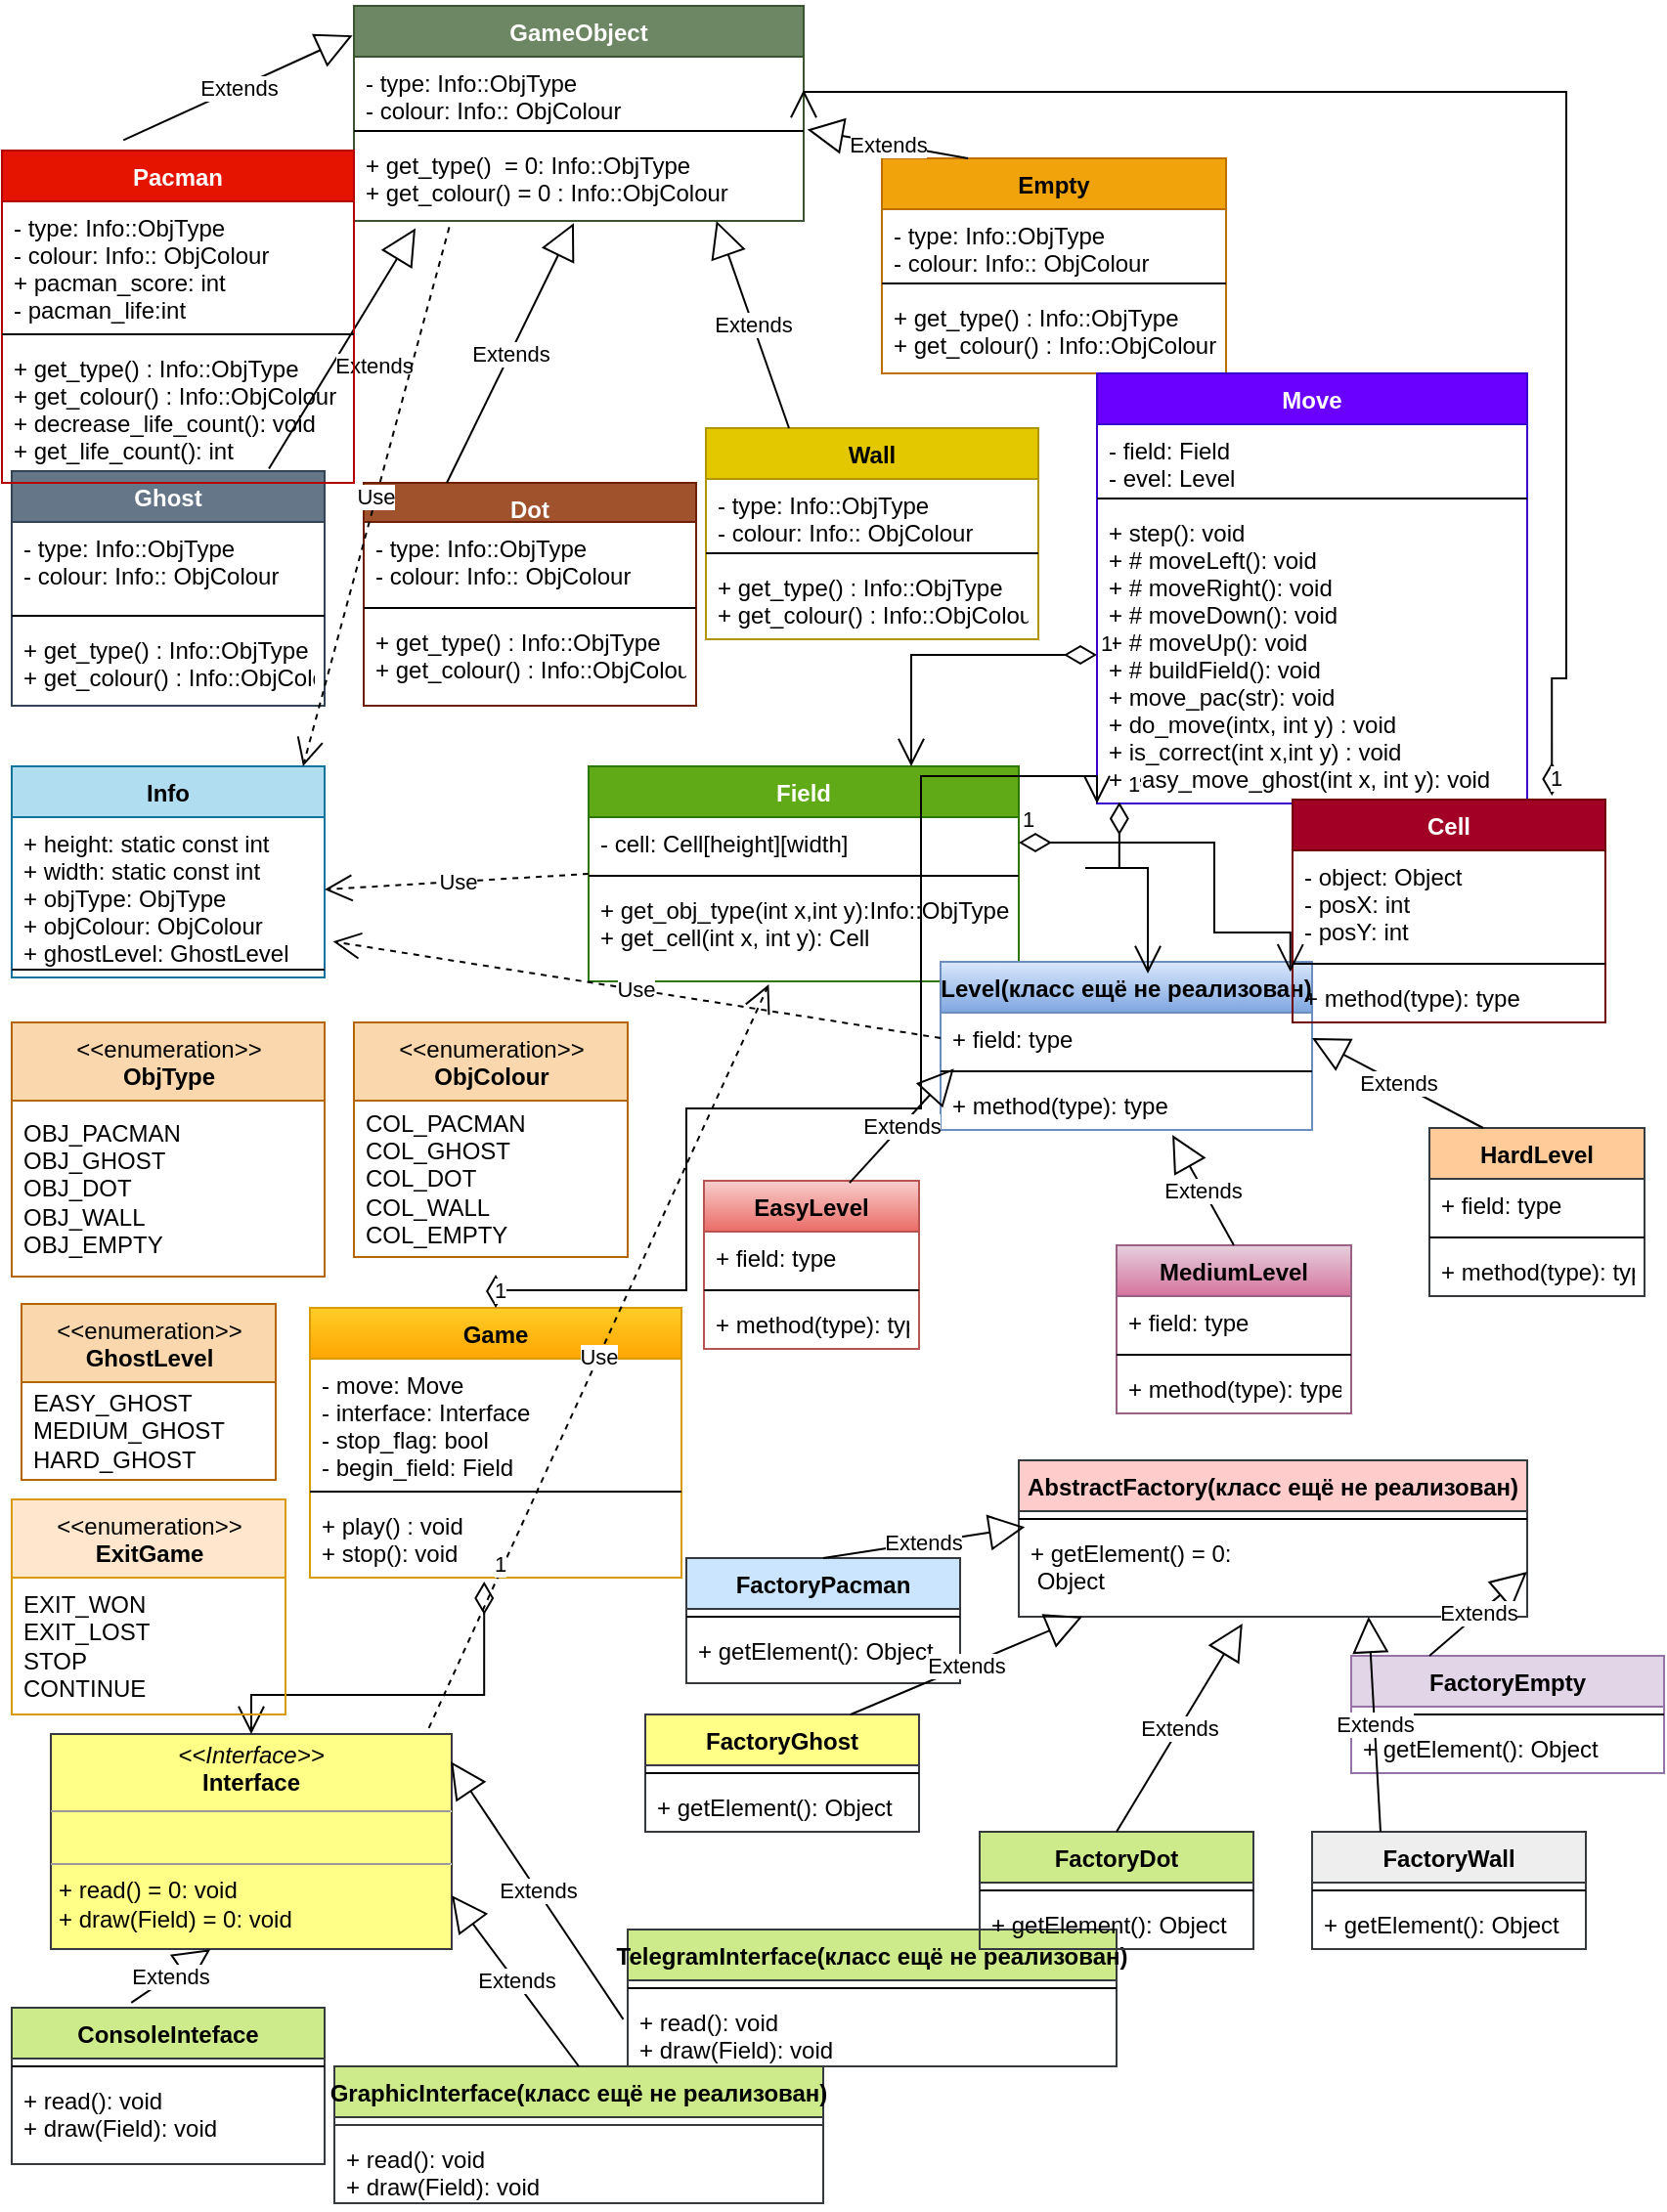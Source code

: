 <mxfile version="17.1.3" type="github">
  <diagram id="C5RBs43oDa-KdzZeNtuy" name="Page-1">
    <mxGraphModel dx="1153" dy="608" grid="1" gridSize="10" guides="1" tooltips="1" connect="1" arrows="1" fold="1" page="1" pageScale="1" pageWidth="827" pageHeight="1169" math="0" shadow="0">
      <root>
        <mxCell id="WIyWlLk6GJQsqaUBKTNV-0" />
        <mxCell id="WIyWlLk6GJQsqaUBKTNV-1" parent="WIyWlLk6GJQsqaUBKTNV-0" />
        <mxCell id="kcvEA24CebEOUI8K_3z3-49" value="GameObject" style="swimlane;fontStyle=1;align=center;verticalAlign=top;childLayout=stackLayout;horizontal=1;startSize=26;horizontalStack=0;resizeParent=1;resizeParentMax=0;resizeLast=0;collapsible=1;marginBottom=0;fillColor=#6d8764;fontColor=#ffffff;strokeColor=#3A5431;" vertex="1" parent="WIyWlLk6GJQsqaUBKTNV-1">
          <mxGeometry x="190" y="36" width="230" height="110" as="geometry" />
        </mxCell>
        <mxCell id="kcvEA24CebEOUI8K_3z3-50" value="- type: Info::ObjType&#xa;- colour: Info:: ObjColour" style="text;strokeColor=none;fillColor=none;align=left;verticalAlign=top;spacingLeft=4;spacingRight=4;overflow=hidden;rotatable=0;points=[[0,0.5],[1,0.5]];portConstraint=eastwest;" vertex="1" parent="kcvEA24CebEOUI8K_3z3-49">
          <mxGeometry y="26" width="230" height="34" as="geometry" />
        </mxCell>
        <mxCell id="kcvEA24CebEOUI8K_3z3-51" value="" style="line;strokeWidth=1;fillColor=none;align=left;verticalAlign=middle;spacingTop=-1;spacingLeft=3;spacingRight=3;rotatable=0;labelPosition=right;points=[];portConstraint=eastwest;" vertex="1" parent="kcvEA24CebEOUI8K_3z3-49">
          <mxGeometry y="60" width="230" height="8" as="geometry" />
        </mxCell>
        <mxCell id="kcvEA24CebEOUI8K_3z3-52" value="+ get_type()  = 0: Info::ObjType&#xa;+ get_colour() = 0 : Info::ObjColour" style="text;strokeColor=none;fillColor=none;align=left;verticalAlign=top;spacingLeft=4;spacingRight=4;overflow=hidden;rotatable=0;points=[[0,0.5],[1,0.5]];portConstraint=eastwest;" vertex="1" parent="kcvEA24CebEOUI8K_3z3-49">
          <mxGeometry y="68" width="230" height="42" as="geometry" />
        </mxCell>
        <mxCell id="kcvEA24CebEOUI8K_3z3-53" value="Ghost" style="swimlane;fontStyle=1;align=center;verticalAlign=top;childLayout=stackLayout;horizontal=1;startSize=26;horizontalStack=0;resizeParent=1;resizeParentMax=0;resizeLast=0;collapsible=1;marginBottom=0;fillColor=#647687;fontColor=#ffffff;strokeColor=#314354;" vertex="1" parent="WIyWlLk6GJQsqaUBKTNV-1">
          <mxGeometry x="15" y="274" width="160" height="120" as="geometry" />
        </mxCell>
        <mxCell id="kcvEA24CebEOUI8K_3z3-54" value="- type: Info::ObjType&#xa;- colour: Info:: ObjColour" style="text;strokeColor=none;fillColor=none;align=left;verticalAlign=top;spacingLeft=4;spacingRight=4;overflow=hidden;rotatable=0;points=[[0,0.5],[1,0.5]];portConstraint=eastwest;" vertex="1" parent="kcvEA24CebEOUI8K_3z3-53">
          <mxGeometry y="26" width="160" height="44" as="geometry" />
        </mxCell>
        <mxCell id="kcvEA24CebEOUI8K_3z3-55" value="" style="line;strokeWidth=1;fillColor=none;align=left;verticalAlign=middle;spacingTop=-1;spacingLeft=3;spacingRight=3;rotatable=0;labelPosition=right;points=[];portConstraint=eastwest;" vertex="1" parent="kcvEA24CebEOUI8K_3z3-53">
          <mxGeometry y="70" width="160" height="8" as="geometry" />
        </mxCell>
        <mxCell id="kcvEA24CebEOUI8K_3z3-56" value="+ get_type() : Info::ObjType&#xa;+ get_colour() : Info::ObjColour" style="text;strokeColor=none;fillColor=none;align=left;verticalAlign=top;spacingLeft=4;spacingRight=4;overflow=hidden;rotatable=0;points=[[0,0.5],[1,0.5]];portConstraint=eastwest;" vertex="1" parent="kcvEA24CebEOUI8K_3z3-53">
          <mxGeometry y="78" width="160" height="42" as="geometry" />
        </mxCell>
        <mxCell id="kcvEA24CebEOUI8K_3z3-57" value="Dot" style="swimlane;fontStyle=1;align=center;verticalAlign=top;childLayout=stackLayout;horizontal=1;startSize=20;horizontalStack=0;resizeParent=1;resizeParentMax=0;resizeLast=0;collapsible=1;marginBottom=0;fillColor=#a0522d;fontColor=#ffffff;strokeColor=#6D1F00;" vertex="1" parent="WIyWlLk6GJQsqaUBKTNV-1">
          <mxGeometry x="195" y="280" width="170" height="114" as="geometry" />
        </mxCell>
        <mxCell id="kcvEA24CebEOUI8K_3z3-58" value="- type: Info::ObjType&#xa;- colour: Info:: ObjColour" style="text;strokeColor=none;fillColor=none;align=left;verticalAlign=top;spacingLeft=4;spacingRight=4;overflow=hidden;rotatable=0;points=[[0,0.5],[1,0.5]];portConstraint=eastwest;" vertex="1" parent="kcvEA24CebEOUI8K_3z3-57">
          <mxGeometry y="20" width="170" height="40" as="geometry" />
        </mxCell>
        <mxCell id="kcvEA24CebEOUI8K_3z3-59" value="" style="line;strokeWidth=1;fillColor=none;align=left;verticalAlign=middle;spacingTop=-1;spacingLeft=3;spacingRight=3;rotatable=0;labelPosition=right;points=[];portConstraint=eastwest;" vertex="1" parent="kcvEA24CebEOUI8K_3z3-57">
          <mxGeometry y="60" width="170" height="8" as="geometry" />
        </mxCell>
        <mxCell id="kcvEA24CebEOUI8K_3z3-60" value="+ get_type() : Info::ObjType&#xa;+ get_colour() : Info::ObjColour" style="text;strokeColor=none;fillColor=none;align=left;verticalAlign=top;spacingLeft=4;spacingRight=4;overflow=hidden;rotatable=0;points=[[0,0.5],[1,0.5]];portConstraint=eastwest;" vertex="1" parent="kcvEA24CebEOUI8K_3z3-57">
          <mxGeometry y="68" width="170" height="46" as="geometry" />
        </mxCell>
        <mxCell id="kcvEA24CebEOUI8K_3z3-61" value="Wall" style="swimlane;fontStyle=1;align=center;verticalAlign=top;childLayout=stackLayout;horizontal=1;startSize=26;horizontalStack=0;resizeParent=1;resizeParentMax=0;resizeLast=0;collapsible=1;marginBottom=0;fillColor=#e3c800;fontColor=#000000;strokeColor=#B09500;" vertex="1" parent="WIyWlLk6GJQsqaUBKTNV-1">
          <mxGeometry x="370" y="252" width="170" height="108" as="geometry" />
        </mxCell>
        <mxCell id="kcvEA24CebEOUI8K_3z3-62" value="- type: Info::ObjType&#xa;- colour: Info:: ObjColour" style="text;strokeColor=none;fillColor=none;align=left;verticalAlign=top;spacingLeft=4;spacingRight=4;overflow=hidden;rotatable=0;points=[[0,0.5],[1,0.5]];portConstraint=eastwest;" vertex="1" parent="kcvEA24CebEOUI8K_3z3-61">
          <mxGeometry y="26" width="170" height="34" as="geometry" />
        </mxCell>
        <mxCell id="kcvEA24CebEOUI8K_3z3-63" value="" style="line;strokeWidth=1;fillColor=none;align=left;verticalAlign=middle;spacingTop=-1;spacingLeft=3;spacingRight=3;rotatable=0;labelPosition=right;points=[];portConstraint=eastwest;" vertex="1" parent="kcvEA24CebEOUI8K_3z3-61">
          <mxGeometry y="60" width="170" height="8" as="geometry" />
        </mxCell>
        <mxCell id="kcvEA24CebEOUI8K_3z3-64" value="+ get_type() : Info::ObjType&#xa;+ get_colour() : Info::ObjColour" style="text;strokeColor=none;fillColor=none;align=left;verticalAlign=top;spacingLeft=4;spacingRight=4;overflow=hidden;rotatable=0;points=[[0,0.5],[1,0.5]];portConstraint=eastwest;" vertex="1" parent="kcvEA24CebEOUI8K_3z3-61">
          <mxGeometry y="68" width="170" height="40" as="geometry" />
        </mxCell>
        <mxCell id="kcvEA24CebEOUI8K_3z3-65" value="Empty" style="swimlane;fontStyle=1;align=center;verticalAlign=top;childLayout=stackLayout;horizontal=1;startSize=26;horizontalStack=0;resizeParent=1;resizeParentMax=0;resizeLast=0;collapsible=1;marginBottom=0;fillColor=#f0a30a;fontColor=#000000;strokeColor=#BD7000;" vertex="1" parent="WIyWlLk6GJQsqaUBKTNV-1">
          <mxGeometry x="460" y="114" width="176" height="110" as="geometry" />
        </mxCell>
        <mxCell id="kcvEA24CebEOUI8K_3z3-66" value="- type: Info::ObjType&#xa;- colour: Info:: ObjColour" style="text;strokeColor=none;fillColor=none;align=left;verticalAlign=top;spacingLeft=4;spacingRight=4;overflow=hidden;rotatable=0;points=[[0,0.5],[1,0.5]];portConstraint=eastwest;" vertex="1" parent="kcvEA24CebEOUI8K_3z3-65">
          <mxGeometry y="26" width="176" height="34" as="geometry" />
        </mxCell>
        <mxCell id="kcvEA24CebEOUI8K_3z3-67" value="" style="line;strokeWidth=1;fillColor=none;align=left;verticalAlign=middle;spacingTop=-1;spacingLeft=3;spacingRight=3;rotatable=0;labelPosition=right;points=[];portConstraint=eastwest;" vertex="1" parent="kcvEA24CebEOUI8K_3z3-65">
          <mxGeometry y="60" width="176" height="8" as="geometry" />
        </mxCell>
        <mxCell id="kcvEA24CebEOUI8K_3z3-68" value="+ get_type() : Info::ObjType&#xa;+ get_colour() : Info::ObjColour" style="text;strokeColor=none;fillColor=none;align=left;verticalAlign=top;spacingLeft=4;spacingRight=4;overflow=hidden;rotatable=0;points=[[0,0.5],[1,0.5]];portConstraint=eastwest;" vertex="1" parent="kcvEA24CebEOUI8K_3z3-65">
          <mxGeometry y="68" width="176" height="42" as="geometry" />
        </mxCell>
        <mxCell id="kcvEA24CebEOUI8K_3z3-73" value="Game" style="swimlane;fontStyle=1;align=center;verticalAlign=top;childLayout=stackLayout;horizontal=1;startSize=26;horizontalStack=0;resizeParent=1;resizeParentMax=0;resizeLast=0;collapsible=1;marginBottom=0;fillColor=#ffcd28;gradientColor=#ffa500;strokeColor=#d79b00;" vertex="1" parent="WIyWlLk6GJQsqaUBKTNV-1">
          <mxGeometry x="167.5" y="702" width="190" height="138" as="geometry" />
        </mxCell>
        <mxCell id="kcvEA24CebEOUI8K_3z3-74" value="- move: Move&#xa;- interface: Interface&#xa;- stop_flag: bool&#xa;- begin_field: Field" style="text;strokeColor=none;fillColor=none;align=left;verticalAlign=top;spacingLeft=4;spacingRight=4;overflow=hidden;rotatable=0;points=[[0,0.5],[1,0.5]];portConstraint=eastwest;" vertex="1" parent="kcvEA24CebEOUI8K_3z3-73">
          <mxGeometry y="26" width="190" height="64" as="geometry" />
        </mxCell>
        <mxCell id="kcvEA24CebEOUI8K_3z3-75" value="" style="line;strokeWidth=1;fillColor=none;align=left;verticalAlign=middle;spacingTop=-1;spacingLeft=3;spacingRight=3;rotatable=0;labelPosition=right;points=[];portConstraint=eastwest;" vertex="1" parent="kcvEA24CebEOUI8K_3z3-73">
          <mxGeometry y="90" width="190" height="8" as="geometry" />
        </mxCell>
        <mxCell id="kcvEA24CebEOUI8K_3z3-76" value="+ play() : void&#xa;+ stop(): void" style="text;strokeColor=none;fillColor=none;align=left;verticalAlign=top;spacingLeft=4;spacingRight=4;overflow=hidden;rotatable=0;points=[[0,0.5],[1,0.5]];portConstraint=eastwest;" vertex="1" parent="kcvEA24CebEOUI8K_3z3-73">
          <mxGeometry y="98" width="190" height="40" as="geometry" />
        </mxCell>
        <mxCell id="kcvEA24CebEOUI8K_3z3-77" value="Move" style="swimlane;fontStyle=1;align=center;verticalAlign=top;childLayout=stackLayout;horizontal=1;startSize=26;horizontalStack=0;resizeParent=1;resizeParentMax=0;resizeLast=0;collapsible=1;marginBottom=0;fillColor=#6a00ff;fontColor=#ffffff;strokeColor=#3700CC;" vertex="1" parent="WIyWlLk6GJQsqaUBKTNV-1">
          <mxGeometry x="570" y="224" width="220" height="220" as="geometry" />
        </mxCell>
        <mxCell id="kcvEA24CebEOUI8K_3z3-78" value="- field: Field&#xa;- evel: Level" style="text;strokeColor=none;fillColor=none;align=left;verticalAlign=top;spacingLeft=4;spacingRight=4;overflow=hidden;rotatable=0;points=[[0,0.5],[1,0.5]];portConstraint=eastwest;" vertex="1" parent="kcvEA24CebEOUI8K_3z3-77">
          <mxGeometry y="26" width="220" height="34" as="geometry" />
        </mxCell>
        <mxCell id="kcvEA24CebEOUI8K_3z3-79" value="" style="line;strokeWidth=1;fillColor=none;align=left;verticalAlign=middle;spacingTop=-1;spacingLeft=3;spacingRight=3;rotatable=0;labelPosition=right;points=[];portConstraint=eastwest;" vertex="1" parent="kcvEA24CebEOUI8K_3z3-77">
          <mxGeometry y="60" width="220" height="8" as="geometry" />
        </mxCell>
        <mxCell id="kcvEA24CebEOUI8K_3z3-80" value="+ step(): void&#xa;+ # moveLeft(): void&#xa;+ # moveRight(): void&#xa;+ # moveDown(): void&#xa;+ # moveUp(): void&#xa;+ # buildField(): void&#xa;+ move_pac(str): void&#xa;+ do_move(intx, int y) : void&#xa;+ is_correct(int x,int y) : void&#xa;+ easy_move_ghost(int x, int y): void" style="text;strokeColor=none;fillColor=none;align=left;verticalAlign=top;spacingLeft=4;spacingRight=4;overflow=hidden;rotatable=0;points=[[0,0.5],[1,0.5]];portConstraint=eastwest;" vertex="1" parent="kcvEA24CebEOUI8K_3z3-77">
          <mxGeometry y="68" width="220" height="152" as="geometry" />
        </mxCell>
        <mxCell id="kcvEA24CebEOUI8K_3z3-81" value="Field" style="swimlane;fontStyle=1;align=center;verticalAlign=top;childLayout=stackLayout;horizontal=1;startSize=26;horizontalStack=0;resizeParent=1;resizeParentMax=0;resizeLast=0;collapsible=1;marginBottom=0;fillColor=#60a917;strokeColor=#2D7600;fontColor=#ffffff;" vertex="1" parent="WIyWlLk6GJQsqaUBKTNV-1">
          <mxGeometry x="310" y="425" width="220" height="110" as="geometry" />
        </mxCell>
        <mxCell id="kcvEA24CebEOUI8K_3z3-82" value="- cell: Cell[height][width]" style="text;strokeColor=none;fillColor=none;align=left;verticalAlign=top;spacingLeft=4;spacingRight=4;overflow=hidden;rotatable=0;points=[[0,0.5],[1,0.5]];portConstraint=eastwest;" vertex="1" parent="kcvEA24CebEOUI8K_3z3-81">
          <mxGeometry y="26" width="220" height="26" as="geometry" />
        </mxCell>
        <mxCell id="kcvEA24CebEOUI8K_3z3-83" value="" style="line;strokeWidth=1;fillColor=none;align=left;verticalAlign=middle;spacingTop=-1;spacingLeft=3;spacingRight=3;rotatable=0;labelPosition=right;points=[];portConstraint=eastwest;" vertex="1" parent="kcvEA24CebEOUI8K_3z3-81">
          <mxGeometry y="52" width="220" height="8" as="geometry" />
        </mxCell>
        <mxCell id="kcvEA24CebEOUI8K_3z3-84" value="+ get_obj_type(int x,int y):Info::ObjType&#xa;+ get_cell(int x, int y): Cell" style="text;strokeColor=none;fillColor=none;align=left;verticalAlign=top;spacingLeft=4;spacingRight=4;overflow=hidden;rotatable=0;points=[[0,0.5],[1,0.5]];portConstraint=eastwest;" vertex="1" parent="kcvEA24CebEOUI8K_3z3-81">
          <mxGeometry y="60" width="220" height="50" as="geometry" />
        </mxCell>
        <mxCell id="kcvEA24CebEOUI8K_3z3-85" value="Level(класс ещё не реализован)" style="swimlane;fontStyle=1;align=center;verticalAlign=top;childLayout=stackLayout;horizontal=1;startSize=26;horizontalStack=0;resizeParent=1;resizeParentMax=0;resizeLast=0;collapsible=1;marginBottom=0;fillColor=#dae8fc;gradientColor=#7ea6e0;strokeColor=#6c8ebf;" vertex="1" parent="WIyWlLk6GJQsqaUBKTNV-1">
          <mxGeometry x="490" y="525" width="190" height="86" as="geometry" />
        </mxCell>
        <mxCell id="kcvEA24CebEOUI8K_3z3-86" value="+ field: type" style="text;strokeColor=none;fillColor=none;align=left;verticalAlign=top;spacingLeft=4;spacingRight=4;overflow=hidden;rotatable=0;points=[[0,0.5],[1,0.5]];portConstraint=eastwest;" vertex="1" parent="kcvEA24CebEOUI8K_3z3-85">
          <mxGeometry y="26" width="190" height="26" as="geometry" />
        </mxCell>
        <mxCell id="kcvEA24CebEOUI8K_3z3-87" value="" style="line;strokeWidth=1;fillColor=none;align=left;verticalAlign=middle;spacingTop=-1;spacingLeft=3;spacingRight=3;rotatable=0;labelPosition=right;points=[];portConstraint=eastwest;" vertex="1" parent="kcvEA24CebEOUI8K_3z3-85">
          <mxGeometry y="52" width="190" height="8" as="geometry" />
        </mxCell>
        <mxCell id="kcvEA24CebEOUI8K_3z3-88" value="+ method(type): type" style="text;strokeColor=none;fillColor=none;align=left;verticalAlign=top;spacingLeft=4;spacingRight=4;overflow=hidden;rotatable=0;points=[[0,0.5],[1,0.5]];portConstraint=eastwest;" vertex="1" parent="kcvEA24CebEOUI8K_3z3-85">
          <mxGeometry y="60" width="190" height="26" as="geometry" />
        </mxCell>
        <mxCell id="kcvEA24CebEOUI8K_3z3-89" value="Cell" style="swimlane;fontStyle=1;align=center;verticalAlign=top;childLayout=stackLayout;horizontal=1;startSize=26;horizontalStack=0;resizeParent=1;resizeParentMax=0;resizeLast=0;collapsible=1;marginBottom=0;fillColor=#a20025;fontColor=#ffffff;strokeColor=#6F0000;" vertex="1" parent="WIyWlLk6GJQsqaUBKTNV-1">
          <mxGeometry x="670" y="442" width="160" height="114" as="geometry" />
        </mxCell>
        <mxCell id="kcvEA24CebEOUI8K_3z3-90" value="- object: Object&#xa;- posX: int&#xa;- posY: int" style="text;strokeColor=none;fillColor=none;align=left;verticalAlign=top;spacingLeft=4;spacingRight=4;overflow=hidden;rotatable=0;points=[[0,0.5],[1,0.5]];portConstraint=eastwest;" vertex="1" parent="kcvEA24CebEOUI8K_3z3-89">
          <mxGeometry y="26" width="160" height="54" as="geometry" />
        </mxCell>
        <mxCell id="kcvEA24CebEOUI8K_3z3-91" value="" style="line;strokeWidth=1;fillColor=none;align=left;verticalAlign=middle;spacingTop=-1;spacingLeft=3;spacingRight=3;rotatable=0;labelPosition=right;points=[];portConstraint=eastwest;" vertex="1" parent="kcvEA24CebEOUI8K_3z3-89">
          <mxGeometry y="80" width="160" height="8" as="geometry" />
        </mxCell>
        <mxCell id="kcvEA24CebEOUI8K_3z3-92" value="+ method(type): type" style="text;strokeColor=none;fillColor=none;align=left;verticalAlign=top;spacingLeft=4;spacingRight=4;overflow=hidden;rotatable=0;points=[[0,0.5],[1,0.5]];portConstraint=eastwest;" vertex="1" parent="kcvEA24CebEOUI8K_3z3-89">
          <mxGeometry y="88" width="160" height="26" as="geometry" />
        </mxCell>
        <mxCell id="kcvEA24CebEOUI8K_3z3-97" value="ConsoleInteface" style="swimlane;fontStyle=1;align=center;verticalAlign=top;childLayout=stackLayout;horizontal=1;startSize=26;horizontalStack=0;resizeParent=1;resizeParentMax=0;resizeLast=0;collapsible=1;marginBottom=0;fillColor=#cdeb8b;strokeColor=#36393d;" vertex="1" parent="WIyWlLk6GJQsqaUBKTNV-1">
          <mxGeometry x="15" y="1060" width="160" height="80" as="geometry" />
        </mxCell>
        <mxCell id="kcvEA24CebEOUI8K_3z3-99" value="" style="line;strokeWidth=1;fillColor=none;align=left;verticalAlign=middle;spacingTop=-1;spacingLeft=3;spacingRight=3;rotatable=0;labelPosition=right;points=[];portConstraint=eastwest;" vertex="1" parent="kcvEA24CebEOUI8K_3z3-97">
          <mxGeometry y="26" width="160" height="8" as="geometry" />
        </mxCell>
        <mxCell id="kcvEA24CebEOUI8K_3z3-100" value="+ read(): void&#xa;+ draw(Field): void" style="text;strokeColor=none;fillColor=none;align=left;verticalAlign=top;spacingLeft=4;spacingRight=4;overflow=hidden;rotatable=0;points=[[0,0.5],[1,0.5]];portConstraint=eastwest;" vertex="1" parent="kcvEA24CebEOUI8K_3z3-97">
          <mxGeometry y="34" width="160" height="46" as="geometry" />
        </mxCell>
        <mxCell id="kcvEA24CebEOUI8K_3z3-101" value="GraphicInterface(класс ещё не реализован)" style="swimlane;fontStyle=1;align=center;verticalAlign=top;childLayout=stackLayout;horizontal=1;startSize=26;horizontalStack=0;resizeParent=1;resizeParentMax=0;resizeLast=0;collapsible=1;marginBottom=0;fillColor=#cdeb8b;strokeColor=#36393d;" vertex="1" parent="WIyWlLk6GJQsqaUBKTNV-1">
          <mxGeometry x="180" y="1090" width="250" height="70" as="geometry" />
        </mxCell>
        <mxCell id="kcvEA24CebEOUI8K_3z3-103" value="" style="line;strokeWidth=1;fillColor=#cdeb8b;align=left;verticalAlign=middle;spacingTop=-1;spacingLeft=3;spacingRight=3;rotatable=0;labelPosition=right;points=[];portConstraint=eastwest;strokeColor=#36393d;" vertex="1" parent="kcvEA24CebEOUI8K_3z3-101">
          <mxGeometry y="26" width="250" height="8" as="geometry" />
        </mxCell>
        <mxCell id="kcvEA24CebEOUI8K_3z3-104" value="+ read(): void&#xa;+ draw(Field): void" style="text;strokeColor=none;fillColor=none;align=left;verticalAlign=top;spacingLeft=4;spacingRight=4;overflow=hidden;rotatable=0;points=[[0,0.5],[1,0.5]];portConstraint=eastwest;" vertex="1" parent="kcvEA24CebEOUI8K_3z3-101">
          <mxGeometry y="34" width="250" height="36" as="geometry" />
        </mxCell>
        <mxCell id="kcvEA24CebEOUI8K_3z3-105" value="TelegramInterface(класс ещё не реализован)&#xa;&#xa;" style="swimlane;fontStyle=1;align=center;verticalAlign=top;childLayout=stackLayout;horizontal=1;startSize=26;horizontalStack=0;resizeParent=1;resizeParentMax=0;resizeLast=0;collapsible=1;marginBottom=0;fillColor=#cdeb8b;strokeColor=#36393d;" vertex="1" parent="WIyWlLk6GJQsqaUBKTNV-1">
          <mxGeometry x="330" y="1020" width="250" height="70" as="geometry" />
        </mxCell>
        <mxCell id="kcvEA24CebEOUI8K_3z3-107" value="" style="line;strokeWidth=1;fillColor=none;align=left;verticalAlign=middle;spacingTop=-1;spacingLeft=3;spacingRight=3;rotatable=0;labelPosition=right;points=[];portConstraint=eastwest;" vertex="1" parent="kcvEA24CebEOUI8K_3z3-105">
          <mxGeometry y="26" width="250" height="8" as="geometry" />
        </mxCell>
        <mxCell id="kcvEA24CebEOUI8K_3z3-108" value="+ read(): void&#xa;+ draw(Field): void" style="text;strokeColor=none;fillColor=none;align=left;verticalAlign=top;spacingLeft=4;spacingRight=4;overflow=hidden;rotatable=0;points=[[0,0.5],[1,0.5]];portConstraint=eastwest;" vertex="1" parent="kcvEA24CebEOUI8K_3z3-105">
          <mxGeometry y="34" width="250" height="36" as="geometry" />
        </mxCell>
        <mxCell id="kcvEA24CebEOUI8K_3z3-109" value="Info&#xa;" style="swimlane;fontStyle=1;align=center;verticalAlign=top;childLayout=stackLayout;horizontal=1;startSize=26;horizontalStack=0;resizeParent=1;resizeParentMax=0;resizeLast=0;collapsible=1;marginBottom=0;fillColor=#b1ddf0;strokeColor=#10739e;" vertex="1" parent="WIyWlLk6GJQsqaUBKTNV-1">
          <mxGeometry x="15" y="425" width="160" height="108" as="geometry" />
        </mxCell>
        <mxCell id="kcvEA24CebEOUI8K_3z3-110" value="+ height: static const int&#xa;+ width: static const int&#xa;+ objType: ObjType&#xa;+ objColour: ObjColour&#xa;+ ghostLevel: GhostLevel" style="text;strokeColor=none;fillColor=none;align=left;verticalAlign=top;spacingLeft=4;spacingRight=4;overflow=hidden;rotatable=0;points=[[0,0.5],[1,0.5]];portConstraint=eastwest;" vertex="1" parent="kcvEA24CebEOUI8K_3z3-109">
          <mxGeometry y="26" width="160" height="74" as="geometry" />
        </mxCell>
        <mxCell id="kcvEA24CebEOUI8K_3z3-111" value="" style="line;strokeWidth=1;fillColor=none;align=left;verticalAlign=middle;spacingTop=-1;spacingLeft=3;spacingRight=3;rotatable=0;labelPosition=right;points=[];portConstraint=eastwest;" vertex="1" parent="kcvEA24CebEOUI8K_3z3-109">
          <mxGeometry y="100" width="160" height="8" as="geometry" />
        </mxCell>
        <mxCell id="kcvEA24CebEOUI8K_3z3-113" value="AbstractFactory(класс ещё не реализован)&#xa;" style="swimlane;fontStyle=1;align=center;verticalAlign=top;childLayout=stackLayout;horizontal=1;startSize=26;horizontalStack=0;resizeParent=1;resizeParentMax=0;resizeLast=0;collapsible=1;marginBottom=0;fillColor=#ffcccc;strokeColor=#36393d;" vertex="1" parent="WIyWlLk6GJQsqaUBKTNV-1">
          <mxGeometry x="530" y="780" width="260" height="80" as="geometry" />
        </mxCell>
        <mxCell id="kcvEA24CebEOUI8K_3z3-115" value="" style="line;strokeWidth=1;fillColor=none;align=left;verticalAlign=middle;spacingTop=-1;spacingLeft=3;spacingRight=3;rotatable=0;labelPosition=right;points=[];portConstraint=eastwest;" vertex="1" parent="kcvEA24CebEOUI8K_3z3-113">
          <mxGeometry y="26" width="260" height="8" as="geometry" />
        </mxCell>
        <mxCell id="kcvEA24CebEOUI8K_3z3-116" value="+ getElement() = 0:&#xa; Object" style="text;strokeColor=none;fillColor=none;align=left;verticalAlign=top;spacingLeft=4;spacingRight=4;overflow=hidden;rotatable=0;points=[[0,0.5],[1,0.5]];portConstraint=eastwest;" vertex="1" parent="kcvEA24CebEOUI8K_3z3-113">
          <mxGeometry y="34" width="260" height="46" as="geometry" />
        </mxCell>
        <mxCell id="kcvEA24CebEOUI8K_3z3-117" value="FactoryPacman" style="swimlane;fontStyle=1;align=center;verticalAlign=top;childLayout=stackLayout;horizontal=1;startSize=26;horizontalStack=0;resizeParent=1;resizeParentMax=0;resizeLast=0;collapsible=1;marginBottom=0;fillColor=#cce5ff;strokeColor=#36393d;" vertex="1" parent="WIyWlLk6GJQsqaUBKTNV-1">
          <mxGeometry x="360" y="830" width="140" height="64" as="geometry" />
        </mxCell>
        <mxCell id="kcvEA24CebEOUI8K_3z3-119" value="" style="line;strokeWidth=1;fillColor=none;align=left;verticalAlign=middle;spacingTop=-1;spacingLeft=3;spacingRight=3;rotatable=0;labelPosition=right;points=[];portConstraint=eastwest;" vertex="1" parent="kcvEA24CebEOUI8K_3z3-117">
          <mxGeometry y="26" width="140" height="8" as="geometry" />
        </mxCell>
        <mxCell id="kcvEA24CebEOUI8K_3z3-120" value="+ getElement(): Object" style="text;strokeColor=none;fillColor=none;align=left;verticalAlign=top;spacingLeft=4;spacingRight=4;overflow=hidden;rotatable=0;points=[[0,0.5],[1,0.5]];portConstraint=eastwest;" vertex="1" parent="kcvEA24CebEOUI8K_3z3-117">
          <mxGeometry y="34" width="140" height="30" as="geometry" />
        </mxCell>
        <mxCell id="kcvEA24CebEOUI8K_3z3-121" value="FactoryGhost" style="swimlane;fontStyle=1;align=center;verticalAlign=top;childLayout=stackLayout;horizontal=1;startSize=26;horizontalStack=0;resizeParent=1;resizeParentMax=0;resizeLast=0;collapsible=1;marginBottom=0;fillColor=#ffff88;strokeColor=#36393d;" vertex="1" parent="WIyWlLk6GJQsqaUBKTNV-1">
          <mxGeometry x="339" y="910" width="140" height="60" as="geometry" />
        </mxCell>
        <mxCell id="kcvEA24CebEOUI8K_3z3-123" value="" style="line;strokeWidth=1;fillColor=none;align=left;verticalAlign=middle;spacingTop=-1;spacingLeft=3;spacingRight=3;rotatable=0;labelPosition=right;points=[];portConstraint=eastwest;" vertex="1" parent="kcvEA24CebEOUI8K_3z3-121">
          <mxGeometry y="26" width="140" height="8" as="geometry" />
        </mxCell>
        <mxCell id="kcvEA24CebEOUI8K_3z3-124" value="+ getElement(): Object" style="text;strokeColor=none;fillColor=none;align=left;verticalAlign=top;spacingLeft=4;spacingRight=4;overflow=hidden;rotatable=0;points=[[0,0.5],[1,0.5]];portConstraint=eastwest;" vertex="1" parent="kcvEA24CebEOUI8K_3z3-121">
          <mxGeometry y="34" width="140" height="26" as="geometry" />
        </mxCell>
        <mxCell id="kcvEA24CebEOUI8K_3z3-125" value="FactoryWall" style="swimlane;fontStyle=1;align=center;verticalAlign=top;childLayout=stackLayout;horizontal=1;startSize=26;horizontalStack=0;resizeParent=1;resizeParentMax=0;resizeLast=0;collapsible=1;marginBottom=0;fillColor=#eeeeee;strokeColor=#36393d;" vertex="1" parent="WIyWlLk6GJQsqaUBKTNV-1">
          <mxGeometry x="680" y="970" width="140" height="60" as="geometry" />
        </mxCell>
        <mxCell id="kcvEA24CebEOUI8K_3z3-127" value="" style="line;strokeWidth=1;fillColor=none;align=left;verticalAlign=middle;spacingTop=-1;spacingLeft=3;spacingRight=3;rotatable=0;labelPosition=right;points=[];portConstraint=eastwest;" vertex="1" parent="kcvEA24CebEOUI8K_3z3-125">
          <mxGeometry y="26" width="140" height="8" as="geometry" />
        </mxCell>
        <mxCell id="kcvEA24CebEOUI8K_3z3-128" value="+ getElement(): Object" style="text;strokeColor=none;fillColor=none;align=left;verticalAlign=top;spacingLeft=4;spacingRight=4;overflow=hidden;rotatable=0;points=[[0,0.5],[1,0.5]];portConstraint=eastwest;" vertex="1" parent="kcvEA24CebEOUI8K_3z3-125">
          <mxGeometry y="34" width="140" height="26" as="geometry" />
        </mxCell>
        <mxCell id="kcvEA24CebEOUI8K_3z3-133" value="FactoryDot" style="swimlane;fontStyle=1;align=center;verticalAlign=top;childLayout=stackLayout;horizontal=1;startSize=26;horizontalStack=0;resizeParent=1;resizeParentMax=0;resizeLast=0;collapsible=1;marginBottom=0;fillColor=#cdeb8b;strokeColor=#36393d;" vertex="1" parent="WIyWlLk6GJQsqaUBKTNV-1">
          <mxGeometry x="510" y="970" width="140" height="60" as="geometry" />
        </mxCell>
        <mxCell id="kcvEA24CebEOUI8K_3z3-135" value="" style="line;strokeWidth=1;fillColor=none;align=left;verticalAlign=middle;spacingTop=-1;spacingLeft=3;spacingRight=3;rotatable=0;labelPosition=right;points=[];portConstraint=eastwest;" vertex="1" parent="kcvEA24CebEOUI8K_3z3-133">
          <mxGeometry y="26" width="140" height="8" as="geometry" />
        </mxCell>
        <mxCell id="kcvEA24CebEOUI8K_3z3-136" value="+ getElement(): Object" style="text;strokeColor=none;fillColor=none;align=left;verticalAlign=top;spacingLeft=4;spacingRight=4;overflow=hidden;rotatable=0;points=[[0,0.5],[1,0.5]];portConstraint=eastwest;" vertex="1" parent="kcvEA24CebEOUI8K_3z3-133">
          <mxGeometry y="34" width="140" height="26" as="geometry" />
        </mxCell>
        <mxCell id="kcvEA24CebEOUI8K_3z3-138" value="Extends" style="endArrow=block;endSize=16;endFill=0;html=1;rounded=0;entryX=0.806;entryY=1;entryDx=0;entryDy=0;entryPerimeter=0;exitX=0.25;exitY=0;exitDx=0;exitDy=0;" edge="1" parent="WIyWlLk6GJQsqaUBKTNV-1" source="kcvEA24CebEOUI8K_3z3-61" target="kcvEA24CebEOUI8K_3z3-52">
          <mxGeometry width="160" relative="1" as="geometry">
            <mxPoint x="330" y="260" as="sourcePoint" />
            <mxPoint x="490" y="260" as="targetPoint" />
          </mxGeometry>
        </mxCell>
        <mxCell id="kcvEA24CebEOUI8K_3z3-142" value="Extends" style="endArrow=block;endSize=16;endFill=0;html=1;rounded=0;entryX=0.489;entryY=1.026;entryDx=0;entryDy=0;entryPerimeter=0;exitX=0.25;exitY=0;exitDx=0;exitDy=0;" edge="1" parent="WIyWlLk6GJQsqaUBKTNV-1" source="kcvEA24CebEOUI8K_3z3-57" target="kcvEA24CebEOUI8K_3z3-52">
          <mxGeometry width="160" relative="1" as="geometry">
            <mxPoint x="220" y="252" as="sourcePoint" />
            <mxPoint x="380" y="252" as="targetPoint" />
          </mxGeometry>
        </mxCell>
        <mxCell id="kcvEA24CebEOUI8K_3z3-143" value="Extends" style="endArrow=block;endSize=16;endFill=0;html=1;rounded=0;entryX=1.008;entryY=1.096;entryDx=0;entryDy=0;entryPerimeter=0;exitX=0.25;exitY=0;exitDx=0;exitDy=0;" edge="1" parent="WIyWlLk6GJQsqaUBKTNV-1" source="kcvEA24CebEOUI8K_3z3-65" target="kcvEA24CebEOUI8K_3z3-50">
          <mxGeometry width="160" relative="1" as="geometry">
            <mxPoint x="460" y="71" as="sourcePoint" />
            <mxPoint x="620" y="71" as="targetPoint" />
          </mxGeometry>
        </mxCell>
        <mxCell id="kcvEA24CebEOUI8K_3z3-144" value="Extends" style="endArrow=block;endSize=16;endFill=0;html=1;rounded=0;exitX=0.822;exitY=-0.01;exitDx=0;exitDy=0;exitPerimeter=0;entryX=0.137;entryY=1.09;entryDx=0;entryDy=0;entryPerimeter=0;" edge="1" parent="WIyWlLk6GJQsqaUBKTNV-1" source="kcvEA24CebEOUI8K_3z3-53" target="kcvEA24CebEOUI8K_3z3-52">
          <mxGeometry x="0.012" y="-18" width="160" relative="1" as="geometry">
            <mxPoint x="60" y="169.2" as="sourcePoint" />
            <mxPoint x="210" y="140" as="targetPoint" />
            <mxPoint as="offset" />
          </mxGeometry>
        </mxCell>
        <mxCell id="kcvEA24CebEOUI8K_3z3-145" value="EasyLevel" style="swimlane;fontStyle=1;align=center;verticalAlign=top;childLayout=stackLayout;horizontal=1;startSize=26;horizontalStack=0;resizeParent=1;resizeParentMax=0;resizeLast=0;collapsible=1;marginBottom=0;fillColor=#f8cecc;gradientColor=#ea6b66;strokeColor=#b85450;" vertex="1" parent="WIyWlLk6GJQsqaUBKTNV-1">
          <mxGeometry x="369" y="637" width="110" height="86" as="geometry" />
        </mxCell>
        <mxCell id="kcvEA24CebEOUI8K_3z3-146" value="+ field: type" style="text;strokeColor=none;fillColor=none;align=left;verticalAlign=top;spacingLeft=4;spacingRight=4;overflow=hidden;rotatable=0;points=[[0,0.5],[1,0.5]];portConstraint=eastwest;" vertex="1" parent="kcvEA24CebEOUI8K_3z3-145">
          <mxGeometry y="26" width="110" height="26" as="geometry" />
        </mxCell>
        <mxCell id="kcvEA24CebEOUI8K_3z3-147" value="" style="line;strokeWidth=1;fillColor=none;align=left;verticalAlign=middle;spacingTop=-1;spacingLeft=3;spacingRight=3;rotatable=0;labelPosition=right;points=[];portConstraint=eastwest;" vertex="1" parent="kcvEA24CebEOUI8K_3z3-145">
          <mxGeometry y="52" width="110" height="8" as="geometry" />
        </mxCell>
        <mxCell id="kcvEA24CebEOUI8K_3z3-148" value="+ method(type): type" style="text;strokeColor=none;fillColor=none;align=left;verticalAlign=top;spacingLeft=4;spacingRight=4;overflow=hidden;rotatable=0;points=[[0,0.5],[1,0.5]];portConstraint=eastwest;" vertex="1" parent="kcvEA24CebEOUI8K_3z3-145">
          <mxGeometry y="60" width="110" height="26" as="geometry" />
        </mxCell>
        <mxCell id="kcvEA24CebEOUI8K_3z3-149" value="MediumLevel" style="swimlane;fontStyle=1;align=center;verticalAlign=top;childLayout=stackLayout;horizontal=1;startSize=26;horizontalStack=0;resizeParent=1;resizeParentMax=0;resizeLast=0;collapsible=1;marginBottom=0;fillColor=#e6d0de;gradientColor=#d5739d;strokeColor=#996185;" vertex="1" parent="WIyWlLk6GJQsqaUBKTNV-1">
          <mxGeometry x="580" y="670" width="120" height="86" as="geometry" />
        </mxCell>
        <mxCell id="kcvEA24CebEOUI8K_3z3-150" value="+ field: type" style="text;strokeColor=none;fillColor=none;align=left;verticalAlign=top;spacingLeft=4;spacingRight=4;overflow=hidden;rotatable=0;points=[[0,0.5],[1,0.5]];portConstraint=eastwest;" vertex="1" parent="kcvEA24CebEOUI8K_3z3-149">
          <mxGeometry y="26" width="120" height="26" as="geometry" />
        </mxCell>
        <mxCell id="kcvEA24CebEOUI8K_3z3-151" value="" style="line;strokeWidth=1;fillColor=none;align=left;verticalAlign=middle;spacingTop=-1;spacingLeft=3;spacingRight=3;rotatable=0;labelPosition=right;points=[];portConstraint=eastwest;" vertex="1" parent="kcvEA24CebEOUI8K_3z3-149">
          <mxGeometry y="52" width="120" height="8" as="geometry" />
        </mxCell>
        <mxCell id="kcvEA24CebEOUI8K_3z3-152" value="+ method(type): type" style="text;strokeColor=none;fillColor=none;align=left;verticalAlign=top;spacingLeft=4;spacingRight=4;overflow=hidden;rotatable=0;points=[[0,0.5],[1,0.5]];portConstraint=eastwest;" vertex="1" parent="kcvEA24CebEOUI8K_3z3-149">
          <mxGeometry y="60" width="120" height="26" as="geometry" />
        </mxCell>
        <mxCell id="kcvEA24CebEOUI8K_3z3-153" value="HardLevel" style="swimlane;fontStyle=1;align=center;verticalAlign=top;childLayout=stackLayout;horizontal=1;startSize=26;horizontalStack=0;resizeParent=1;resizeParentMax=0;resizeLast=0;collapsible=1;marginBottom=0;fillColor=#ffcc99;strokeColor=#36393d;" vertex="1" parent="WIyWlLk6GJQsqaUBKTNV-1">
          <mxGeometry x="740" y="610" width="110" height="86" as="geometry" />
        </mxCell>
        <mxCell id="kcvEA24CebEOUI8K_3z3-154" value="+ field: type" style="text;strokeColor=none;fillColor=none;align=left;verticalAlign=top;spacingLeft=4;spacingRight=4;overflow=hidden;rotatable=0;points=[[0,0.5],[1,0.5]];portConstraint=eastwest;" vertex="1" parent="kcvEA24CebEOUI8K_3z3-153">
          <mxGeometry y="26" width="110" height="26" as="geometry" />
        </mxCell>
        <mxCell id="kcvEA24CebEOUI8K_3z3-155" value="" style="line;strokeWidth=1;fillColor=none;align=left;verticalAlign=middle;spacingTop=-1;spacingLeft=3;spacingRight=3;rotatable=0;labelPosition=right;points=[];portConstraint=eastwest;" vertex="1" parent="kcvEA24CebEOUI8K_3z3-153">
          <mxGeometry y="52" width="110" height="8" as="geometry" />
        </mxCell>
        <mxCell id="kcvEA24CebEOUI8K_3z3-156" value="+ method(type): type" style="text;strokeColor=none;fillColor=none;align=left;verticalAlign=top;spacingLeft=4;spacingRight=4;overflow=hidden;rotatable=0;points=[[0,0.5],[1,0.5]];portConstraint=eastwest;" vertex="1" parent="kcvEA24CebEOUI8K_3z3-153">
          <mxGeometry y="60" width="110" height="26" as="geometry" />
        </mxCell>
        <mxCell id="kcvEA24CebEOUI8K_3z3-159" value="&amp;lt;&amp;lt;enumeration&amp;gt;&amp;gt;&lt;br&gt;&lt;b&gt;ObjColour&lt;/b&gt;" style="swimlane;fontStyle=0;align=center;verticalAlign=top;childLayout=stackLayout;horizontal=1;startSize=40;horizontalStack=0;resizeParent=1;resizeParentMax=0;resizeLast=0;collapsible=0;marginBottom=0;html=1;fillColor=#fad7ac;strokeColor=#b46504;" vertex="1" parent="WIyWlLk6GJQsqaUBKTNV-1">
          <mxGeometry x="190" y="556" width="140" height="120" as="geometry" />
        </mxCell>
        <mxCell id="kcvEA24CebEOUI8K_3z3-160" value="COL_PACMAN&lt;br&gt;COL_GHOST&lt;br&gt;COL_DOT&lt;br&gt;COL_WALL&lt;br&gt;COL_EMPTY" style="text;html=1;strokeColor=none;fillColor=none;align=left;verticalAlign=middle;spacingLeft=4;spacingRight=4;overflow=hidden;rotatable=0;points=[[0,0.5],[1,0.5]];portConstraint=eastwest;" vertex="1" parent="kcvEA24CebEOUI8K_3z3-159">
          <mxGeometry y="40" width="140" height="80" as="geometry" />
        </mxCell>
        <mxCell id="kcvEA24CebEOUI8K_3z3-161" value="&lt;p style=&quot;margin: 0px ; margin-top: 4px ; text-align: center&quot;&gt;&lt;i&gt;&amp;lt;&amp;lt;Interface&amp;gt;&amp;gt;&lt;/i&gt;&lt;br&gt;&lt;b&gt;Interface&lt;/b&gt;&lt;/p&gt;&lt;hr size=&quot;1&quot;&gt;&lt;p style=&quot;margin: 0px ; margin-left: 4px&quot;&gt;&lt;br&gt;&lt;/p&gt;&lt;hr size=&quot;1&quot;&gt;&lt;p style=&quot;margin: 0px ; margin-left: 4px&quot;&gt;+ read() = 0: void&lt;br&gt;+ draw(Field) = 0: void&lt;/p&gt;" style="verticalAlign=top;align=left;overflow=fill;fontSize=12;fontFamily=Helvetica;html=1;fillColor=#ffff88;strokeColor=#36393d;" vertex="1" parent="WIyWlLk6GJQsqaUBKTNV-1">
          <mxGeometry x="35" y="920" width="205" height="110" as="geometry" />
        </mxCell>
        <mxCell id="kcvEA24CebEOUI8K_3z3-162" value="&amp;lt;&amp;lt;enumeration&amp;gt;&amp;gt;&lt;br&gt;&lt;b&gt;GhostLevel&lt;/b&gt;" style="swimlane;fontStyle=0;align=center;verticalAlign=top;childLayout=stackLayout;horizontal=1;startSize=40;horizontalStack=0;resizeParent=1;resizeParentMax=0;resizeLast=0;collapsible=0;marginBottom=0;html=1;fillColor=#fad7ac;strokeColor=#b46504;" vertex="1" parent="WIyWlLk6GJQsqaUBKTNV-1">
          <mxGeometry x="20" y="700" width="130" height="90" as="geometry" />
        </mxCell>
        <mxCell id="kcvEA24CebEOUI8K_3z3-163" value="EASY_GHOST&lt;br&gt;MEDIUM_GHOST&lt;br&gt;HARD_GHOST" style="text;html=1;strokeColor=none;fillColor=none;align=left;verticalAlign=middle;spacingLeft=4;spacingRight=4;overflow=hidden;rotatable=0;points=[[0,0.5],[1,0.5]];portConstraint=eastwest;" vertex="1" parent="kcvEA24CebEOUI8K_3z3-162">
          <mxGeometry y="40" width="130" height="50" as="geometry" />
        </mxCell>
        <mxCell id="kcvEA24CebEOUI8K_3z3-129" value="FactoryEmpty" style="swimlane;fontStyle=1;align=center;verticalAlign=top;childLayout=stackLayout;horizontal=1;startSize=26;horizontalStack=0;resizeParent=1;resizeParentMax=0;resizeLast=0;collapsible=1;marginBottom=0;fillColor=#e1d5e7;strokeColor=#9673a6;" vertex="1" parent="WIyWlLk6GJQsqaUBKTNV-1">
          <mxGeometry x="700" y="880" width="160" height="60" as="geometry" />
        </mxCell>
        <mxCell id="kcvEA24CebEOUI8K_3z3-131" value="" style="line;strokeWidth=1;fillColor=none;align=left;verticalAlign=middle;spacingTop=-1;spacingLeft=3;spacingRight=3;rotatable=0;labelPosition=right;points=[];portConstraint=eastwest;" vertex="1" parent="kcvEA24CebEOUI8K_3z3-129">
          <mxGeometry y="26" width="160" height="8" as="geometry" />
        </mxCell>
        <mxCell id="kcvEA24CebEOUI8K_3z3-132" value="+ getElement(): Object" style="text;strokeColor=none;fillColor=none;align=left;verticalAlign=top;spacingLeft=4;spacingRight=4;overflow=hidden;rotatable=0;points=[[0,0.5],[1,0.5]];portConstraint=eastwest;" vertex="1" parent="kcvEA24CebEOUI8K_3z3-129">
          <mxGeometry y="34" width="160" height="26" as="geometry" />
        </mxCell>
        <mxCell id="kcvEA24CebEOUI8K_3z3-165" value="Extends" style="endArrow=block;endSize=16;endFill=0;html=1;rounded=0;exitX=-0.009;exitY=0.331;exitDx=0;exitDy=0;exitPerimeter=0;entryX=0.998;entryY=0.128;entryDx=0;entryDy=0;entryPerimeter=0;" edge="1" parent="WIyWlLk6GJQsqaUBKTNV-1" source="kcvEA24CebEOUI8K_3z3-108" target="kcvEA24CebEOUI8K_3z3-161">
          <mxGeometry width="160" relative="1" as="geometry">
            <mxPoint x="245" y="610" as="sourcePoint" />
            <mxPoint x="260" y="640" as="targetPoint" />
          </mxGeometry>
        </mxCell>
        <mxCell id="kcvEA24CebEOUI8K_3z3-166" value="Extends" style="endArrow=block;endSize=16;endFill=0;html=1;rounded=0;entryX=1;entryY=0.75;entryDx=0;entryDy=0;exitX=0.5;exitY=0;exitDx=0;exitDy=0;" edge="1" parent="WIyWlLk6GJQsqaUBKTNV-1" source="kcvEA24CebEOUI8K_3z3-101" target="kcvEA24CebEOUI8K_3z3-161">
          <mxGeometry width="160" relative="1" as="geometry">
            <mxPoint x="160" y="730" as="sourcePoint" />
            <mxPoint x="320" y="730" as="targetPoint" />
          </mxGeometry>
        </mxCell>
        <mxCell id="kcvEA24CebEOUI8K_3z3-167" value="Extends" style="endArrow=block;endSize=16;endFill=0;html=1;rounded=0;entryX=0.398;entryY=1.001;entryDx=0;entryDy=0;entryPerimeter=0;exitX=0.382;exitY=-0.032;exitDx=0;exitDy=0;exitPerimeter=0;" edge="1" parent="WIyWlLk6GJQsqaUBKTNV-1" source="kcvEA24CebEOUI8K_3z3-97" target="kcvEA24CebEOUI8K_3z3-161">
          <mxGeometry width="160" relative="1" as="geometry">
            <mxPoint x="15" y="740" as="sourcePoint" />
            <mxPoint x="175" y="740" as="targetPoint" />
          </mxGeometry>
        </mxCell>
        <mxCell id="kcvEA24CebEOUI8K_3z3-168" value="Extends" style="endArrow=block;endSize=16;endFill=0;html=1;rounded=0;exitX=0.25;exitY=0;exitDx=0;exitDy=0;entryX=1;entryY=0.5;entryDx=0;entryDy=0;" edge="1" parent="WIyWlLk6GJQsqaUBKTNV-1" source="kcvEA24CebEOUI8K_3z3-129" target="kcvEA24CebEOUI8K_3z3-116">
          <mxGeometry width="160" relative="1" as="geometry">
            <mxPoint x="660" y="840" as="sourcePoint" />
            <mxPoint x="820" y="840" as="targetPoint" />
          </mxGeometry>
        </mxCell>
        <mxCell id="kcvEA24CebEOUI8K_3z3-169" value="Extends" style="endArrow=block;endSize=16;endFill=0;html=1;rounded=0;exitX=0.25;exitY=0;exitDx=0;exitDy=0;entryX=0.688;entryY=1;entryDx=0;entryDy=0;entryPerimeter=0;" edge="1" parent="WIyWlLk6GJQsqaUBKTNV-1" source="kcvEA24CebEOUI8K_3z3-125" target="kcvEA24CebEOUI8K_3z3-116">
          <mxGeometry width="160" relative="1" as="geometry">
            <mxPoint x="507" y="900" as="sourcePoint" />
            <mxPoint x="667" y="900" as="targetPoint" />
          </mxGeometry>
        </mxCell>
        <mxCell id="kcvEA24CebEOUI8K_3z3-170" value="Extends" style="endArrow=block;endSize=16;endFill=0;html=1;rounded=0;entryX=0.125;entryY=1;entryDx=0;entryDy=0;entryPerimeter=0;exitX=0.75;exitY=0;exitDx=0;exitDy=0;" edge="1" parent="WIyWlLk6GJQsqaUBKTNV-1" source="kcvEA24CebEOUI8K_3z3-121" target="kcvEA24CebEOUI8K_3z3-116">
          <mxGeometry width="160" relative="1" as="geometry">
            <mxPoint x="360" y="900" as="sourcePoint" />
            <mxPoint x="520" y="900" as="targetPoint" />
          </mxGeometry>
        </mxCell>
        <mxCell id="kcvEA24CebEOUI8K_3z3-171" value="Extends" style="endArrow=block;endSize=16;endFill=0;html=1;rounded=0;entryX=0.012;entryY=0.003;entryDx=0;entryDy=0;entryPerimeter=0;exitX=0.5;exitY=0;exitDx=0;exitDy=0;" edge="1" parent="WIyWlLk6GJQsqaUBKTNV-1" source="kcvEA24CebEOUI8K_3z3-117" target="kcvEA24CebEOUI8K_3z3-116">
          <mxGeometry width="160" relative="1" as="geometry">
            <mxPoint x="360" y="900" as="sourcePoint" />
            <mxPoint x="520" y="900" as="targetPoint" />
          </mxGeometry>
        </mxCell>
        <mxCell id="kcvEA24CebEOUI8K_3z3-172" value="Extends" style="endArrow=block;endSize=16;endFill=0;html=1;rounded=0;entryX=0.44;entryY=1.075;entryDx=0;entryDy=0;entryPerimeter=0;exitX=0.5;exitY=0;exitDx=0;exitDy=0;" edge="1" parent="WIyWlLk6GJQsqaUBKTNV-1" source="kcvEA24CebEOUI8K_3z3-133" target="kcvEA24CebEOUI8K_3z3-116">
          <mxGeometry width="160" relative="1" as="geometry">
            <mxPoint x="474" y="910" as="sourcePoint" />
            <mxPoint x="634" y="910" as="targetPoint" />
          </mxGeometry>
        </mxCell>
        <mxCell id="kcvEA24CebEOUI8K_3z3-173" value="Extends" style="endArrow=block;endSize=16;endFill=0;html=1;rounded=0;exitX=0.25;exitY=0;exitDx=0;exitDy=0;entryX=1;entryY=0.5;entryDx=0;entryDy=0;" edge="1" parent="WIyWlLk6GJQsqaUBKTNV-1" source="kcvEA24CebEOUI8K_3z3-153" target="kcvEA24CebEOUI8K_3z3-86">
          <mxGeometry width="160" relative="1" as="geometry">
            <mxPoint x="680" y="560" as="sourcePoint" />
            <mxPoint x="840" y="560" as="targetPoint" />
          </mxGeometry>
        </mxCell>
        <mxCell id="kcvEA24CebEOUI8K_3z3-174" value="Extends" style="endArrow=block;endSize=16;endFill=0;html=1;rounded=0;entryX=0.624;entryY=1.098;entryDx=0;entryDy=0;entryPerimeter=0;exitX=0.5;exitY=0;exitDx=0;exitDy=0;" edge="1" parent="WIyWlLk6GJQsqaUBKTNV-1" source="kcvEA24CebEOUI8K_3z3-149" target="kcvEA24CebEOUI8K_3z3-88">
          <mxGeometry width="160" relative="1" as="geometry">
            <mxPoint x="520" y="629.2" as="sourcePoint" />
            <mxPoint x="680" y="629.2" as="targetPoint" />
          </mxGeometry>
        </mxCell>
        <mxCell id="kcvEA24CebEOUI8K_3z3-175" value="Extends" style="endArrow=block;endSize=16;endFill=0;html=1;rounded=0;entryX=0.036;entryY=0.33;entryDx=0;entryDy=0;entryPerimeter=0;exitX=0.677;exitY=0.012;exitDx=0;exitDy=0;exitPerimeter=0;" edge="1" parent="WIyWlLk6GJQsqaUBKTNV-1" source="kcvEA24CebEOUI8K_3z3-145" target="kcvEA24CebEOUI8K_3z3-87">
          <mxGeometry width="160" relative="1" as="geometry">
            <mxPoint x="420" y="580" as="sourcePoint" />
            <mxPoint x="580" y="580" as="targetPoint" />
          </mxGeometry>
        </mxCell>
        <mxCell id="kcvEA24CebEOUI8K_3z3-176" value="Use" style="endArrow=open;endSize=12;dashed=1;html=1;rounded=0;exitX=0.212;exitY=1.076;exitDx=0;exitDy=0;exitPerimeter=0;entryX=0.931;entryY=0;entryDx=0;entryDy=0;entryPerimeter=0;" edge="1" parent="WIyWlLk6GJQsqaUBKTNV-1" source="kcvEA24CebEOUI8K_3z3-52" target="kcvEA24CebEOUI8K_3z3-109">
          <mxGeometry width="160" relative="1" as="geometry">
            <mxPoint x="210" y="260" as="sourcePoint" />
            <mxPoint x="370" y="260" as="targetPoint" />
          </mxGeometry>
        </mxCell>
        <mxCell id="kcvEA24CebEOUI8K_3z3-157" value="&amp;lt;&amp;lt;enumeration&amp;gt;&amp;gt;&lt;br&gt;&lt;b&gt;ObjType&lt;/b&gt;" style="swimlane;fontStyle=0;align=center;verticalAlign=top;childLayout=stackLayout;horizontal=1;startSize=40;horizontalStack=0;resizeParent=1;resizeParentMax=0;resizeLast=0;collapsible=0;marginBottom=0;html=1;fillColor=#fad7ac;strokeColor=#b46504;" vertex="1" parent="WIyWlLk6GJQsqaUBKTNV-1">
          <mxGeometry x="15" y="556" width="160" height="130" as="geometry" />
        </mxCell>
        <mxCell id="kcvEA24CebEOUI8K_3z3-158" value="OBJ_PACMAN&lt;br&gt;OBJ_GHOST&lt;br&gt;OBJ_DOT&lt;br&gt;OBJ_WALL&lt;br&gt;OBJ_EMPTY" style="text;html=1;strokeColor=none;fillColor=none;align=left;verticalAlign=middle;spacingLeft=4;spacingRight=4;overflow=hidden;rotatable=0;points=[[0,0.5],[1,0.5]];portConstraint=eastwest;" vertex="1" parent="kcvEA24CebEOUI8K_3z3-157">
          <mxGeometry y="40" width="160" height="90" as="geometry" />
        </mxCell>
        <mxCell id="kcvEA24CebEOUI8K_3z3-178" value="Use" style="endArrow=open;endSize=12;dashed=1;html=1;rounded=0;entryX=1;entryY=0.5;entryDx=0;entryDy=0;exitX=0;exitY=0.375;exitDx=0;exitDy=0;exitPerimeter=0;" edge="1" parent="WIyWlLk6GJQsqaUBKTNV-1" source="kcvEA24CebEOUI8K_3z3-83" target="kcvEA24CebEOUI8K_3z3-110">
          <mxGeometry width="160" relative="1" as="geometry">
            <mxPoint x="360" y="520" as="sourcePoint" />
            <mxPoint x="520" y="520" as="targetPoint" />
          </mxGeometry>
        </mxCell>
        <mxCell id="kcvEA24CebEOUI8K_3z3-180" value="Use" style="endArrow=open;endSize=12;dashed=1;html=1;rounded=0;entryX=1.027;entryY=0.86;entryDx=0;entryDy=0;entryPerimeter=0;exitX=0;exitY=0.5;exitDx=0;exitDy=0;" edge="1" parent="WIyWlLk6GJQsqaUBKTNV-1" source="kcvEA24CebEOUI8K_3z3-86" target="kcvEA24CebEOUI8K_3z3-110">
          <mxGeometry width="160" relative="1" as="geometry">
            <mxPoint x="360" y="500" as="sourcePoint" />
            <mxPoint x="520" y="500" as="targetPoint" />
          </mxGeometry>
        </mxCell>
        <mxCell id="kcvEA24CebEOUI8K_3z3-184" value="1" style="endArrow=open;html=1;endSize=12;startArrow=diamondThin;startSize=14;startFill=0;edgeStyle=orthogonalEdgeStyle;align=left;verticalAlign=bottom;rounded=0;entryX=-0.007;entryY=0.006;entryDx=0;entryDy=0;entryPerimeter=0;exitX=1;exitY=0.5;exitDx=0;exitDy=0;" edge="1" parent="WIyWlLk6GJQsqaUBKTNV-1" source="kcvEA24CebEOUI8K_3z3-82" target="kcvEA24CebEOUI8K_3z3-92">
          <mxGeometry x="-1" y="3" relative="1" as="geometry">
            <mxPoint x="520" y="460" as="sourcePoint" />
            <mxPoint x="630" y="463.6" as="targetPoint" />
            <Array as="points">
              <mxPoint x="630" y="464" />
              <mxPoint x="630" y="510" />
            </Array>
          </mxGeometry>
        </mxCell>
        <mxCell id="kcvEA24CebEOUI8K_3z3-187" value="1" style="endArrow=open;html=1;endSize=12;startArrow=diamondThin;startSize=14;startFill=0;edgeStyle=orthogonalEdgeStyle;align=left;verticalAlign=bottom;rounded=0;entryX=0.558;entryY=0.07;entryDx=0;entryDy=0;entryPerimeter=0;exitX=0.052;exitY=0.995;exitDx=0;exitDy=0;exitPerimeter=0;" edge="1" parent="WIyWlLk6GJQsqaUBKTNV-1" source="kcvEA24CebEOUI8K_3z3-80" target="kcvEA24CebEOUI8K_3z3-85">
          <mxGeometry x="-1" y="3" relative="1" as="geometry">
            <mxPoint x="470" y="500" as="sourcePoint" />
            <mxPoint x="630" y="500" as="targetPoint" />
            <Array as="points">
              <mxPoint x="564" y="477" />
              <mxPoint x="599" y="477" />
            </Array>
          </mxGeometry>
        </mxCell>
        <mxCell id="kcvEA24CebEOUI8K_3z3-188" value="1" style="endArrow=open;html=1;endSize=12;startArrow=diamondThin;startSize=14;startFill=0;edgeStyle=orthogonalEdgeStyle;align=left;verticalAlign=bottom;rounded=0;exitX=0;exitY=0.5;exitDx=0;exitDy=0;entryX=0.75;entryY=0;entryDx=0;entryDy=0;" edge="1" parent="WIyWlLk6GJQsqaUBKTNV-1" source="kcvEA24CebEOUI8K_3z3-80" target="kcvEA24CebEOUI8K_3z3-81">
          <mxGeometry x="-1" y="3" relative="1" as="geometry">
            <mxPoint x="350" y="460" as="sourcePoint" />
            <mxPoint x="510" y="460" as="targetPoint" />
          </mxGeometry>
        </mxCell>
        <mxCell id="kcvEA24CebEOUI8K_3z3-189" value="Use" style="endArrow=open;endSize=12;dashed=1;html=1;rounded=0;exitX=0.943;exitY=-0.028;exitDx=0;exitDy=0;exitPerimeter=0;entryX=0.419;entryY=1.031;entryDx=0;entryDy=0;entryPerimeter=0;" edge="1" parent="WIyWlLk6GJQsqaUBKTNV-1" source="kcvEA24CebEOUI8K_3z3-161" target="kcvEA24CebEOUI8K_3z3-84">
          <mxGeometry width="160" relative="1" as="geometry">
            <mxPoint x="350" y="790" as="sourcePoint" />
            <mxPoint x="350" y="610" as="targetPoint" />
          </mxGeometry>
        </mxCell>
        <mxCell id="kcvEA24CebEOUI8K_3z3-191" value="1" style="endArrow=open;html=1;endSize=12;startArrow=diamondThin;startSize=14;startFill=0;edgeStyle=orthogonalEdgeStyle;align=left;verticalAlign=bottom;rounded=0;entryX=0.5;entryY=0;entryDx=0;entryDy=0;exitX=0.469;exitY=1.05;exitDx=0;exitDy=0;exitPerimeter=0;" edge="1" parent="WIyWlLk6GJQsqaUBKTNV-1" source="kcvEA24CebEOUI8K_3z3-76" target="kcvEA24CebEOUI8K_3z3-161">
          <mxGeometry x="-1" y="3" relative="1" as="geometry">
            <mxPoint x="250" y="890" as="sourcePoint" />
            <mxPoint x="510" y="760" as="targetPoint" />
            <Array as="points">
              <mxPoint x="257" y="900" />
              <mxPoint x="138" y="900" />
            </Array>
          </mxGeometry>
        </mxCell>
        <mxCell id="kcvEA24CebEOUI8K_3z3-192" value="1" style="endArrow=open;html=1;endSize=12;startArrow=diamondThin;startSize=14;startFill=0;edgeStyle=orthogonalEdgeStyle;align=left;verticalAlign=bottom;rounded=0;entryX=0;entryY=1;entryDx=0;entryDy=0;exitX=0.5;exitY=0;exitDx=0;exitDy=0;" edge="1" parent="WIyWlLk6GJQsqaUBKTNV-1" source="kcvEA24CebEOUI8K_3z3-73" target="kcvEA24CebEOUI8K_3z3-77">
          <mxGeometry x="-1" y="3" relative="1" as="geometry">
            <mxPoint x="310" y="692.56" as="sourcePoint" />
            <mxPoint x="480" y="430" as="targetPoint" />
            <Array as="points">
              <mxPoint x="262" y="693" />
              <mxPoint x="360" y="693" />
              <mxPoint x="360" y="600" />
              <mxPoint x="480" y="600" />
              <mxPoint x="480" y="430" />
            </Array>
          </mxGeometry>
        </mxCell>
        <mxCell id="kcvEA24CebEOUI8K_3z3-193" value="1" style="endArrow=open;html=1;endSize=12;startArrow=diamondThin;startSize=14;startFill=0;edgeStyle=orthogonalEdgeStyle;align=left;verticalAlign=bottom;rounded=0;exitX=0.829;exitY=-0.018;exitDx=0;exitDy=0;exitPerimeter=0;entryX=1;entryY=0.5;entryDx=0;entryDy=0;" edge="1" parent="WIyWlLk6GJQsqaUBKTNV-1" source="kcvEA24CebEOUI8K_3z3-89" target="kcvEA24CebEOUI8K_3z3-50">
          <mxGeometry x="-1" y="3" relative="1" as="geometry">
            <mxPoint x="810" y="420" as="sourcePoint" />
            <mxPoint x="500" y="80" as="targetPoint" />
            <Array as="points">
              <mxPoint x="803" y="380" />
              <mxPoint x="810" y="380" />
              <mxPoint x="810" y="80" />
              <mxPoint x="420" y="80" />
            </Array>
          </mxGeometry>
        </mxCell>
        <mxCell id="kcvEA24CebEOUI8K_3z3-194" value="&amp;lt;&amp;lt;enumeration&amp;gt;&amp;gt;&lt;br&gt;&lt;b&gt;ExitGame&lt;/b&gt;" style="swimlane;fontStyle=0;align=center;verticalAlign=top;childLayout=stackLayout;horizontal=1;startSize=40;horizontalStack=0;resizeParent=1;resizeParentMax=0;resizeLast=0;collapsible=0;marginBottom=0;html=1;fillColor=#ffe6cc;strokeColor=#d79b00;" vertex="1" parent="WIyWlLk6GJQsqaUBKTNV-1">
          <mxGeometry x="15" y="800" width="140" height="110" as="geometry" />
        </mxCell>
        <mxCell id="kcvEA24CebEOUI8K_3z3-195" value="EXIT_WON&lt;br&gt;EXIT_LOST&lt;br&gt;STOP&lt;br&gt;CONTINUE" style="text;html=1;strokeColor=none;fillColor=none;align=left;verticalAlign=middle;spacingLeft=4;spacingRight=4;overflow=hidden;rotatable=0;points=[[0,0.5],[1,0.5]];portConstraint=eastwest;" vertex="1" parent="kcvEA24CebEOUI8K_3z3-194">
          <mxGeometry y="40" width="140" height="70" as="geometry" />
        </mxCell>
        <mxCell id="kcvEA24CebEOUI8K_3z3-69" value="Pacman" style="swimlane;fontStyle=1;align=center;verticalAlign=top;childLayout=stackLayout;horizontal=1;startSize=26;horizontalStack=0;resizeParent=1;resizeParentMax=0;resizeLast=0;collapsible=1;marginBottom=0;fillColor=#e51400;fontColor=#ffffff;strokeColor=#B20000;" vertex="1" parent="WIyWlLk6GJQsqaUBKTNV-1">
          <mxGeometry x="10" y="110" width="180" height="170" as="geometry" />
        </mxCell>
        <mxCell id="kcvEA24CebEOUI8K_3z3-70" value="- type: Info::ObjType&#xa;- colour: Info:: ObjColour&#xa;+ pacman_score: int&#xa;- pacman_life:int" style="text;strokeColor=none;fillColor=none;align=left;verticalAlign=top;spacingLeft=4;spacingRight=4;overflow=hidden;rotatable=0;points=[[0,0.5],[1,0.5]];portConstraint=eastwest;" vertex="1" parent="kcvEA24CebEOUI8K_3z3-69">
          <mxGeometry y="26" width="180" height="64" as="geometry" />
        </mxCell>
        <mxCell id="kcvEA24CebEOUI8K_3z3-71" value="" style="line;strokeWidth=1;fillColor=none;align=left;verticalAlign=middle;spacingTop=-1;spacingLeft=3;spacingRight=3;rotatable=0;labelPosition=right;points=[];portConstraint=eastwest;" vertex="1" parent="kcvEA24CebEOUI8K_3z3-69">
          <mxGeometry y="90" width="180" height="8" as="geometry" />
        </mxCell>
        <mxCell id="kcvEA24CebEOUI8K_3z3-72" value="+ get_type() : Info::ObjType&#xa;+ get_colour() : Info::ObjColour&#xa;+ decrease_life_count(): void&#xa;+ get_life_count(): int&#xa;" style="text;strokeColor=none;fillColor=none;align=left;verticalAlign=top;spacingLeft=4;spacingRight=4;overflow=hidden;rotatable=0;points=[[0,0.5],[1,0.5]];portConstraint=eastwest;" vertex="1" parent="kcvEA24CebEOUI8K_3z3-69">
          <mxGeometry y="98" width="180" height="72" as="geometry" />
        </mxCell>
        <mxCell id="kcvEA24CebEOUI8K_3z3-137" value="Extends" style="endArrow=block;endSize=16;endFill=0;html=1;rounded=0;entryX=-0.003;entryY=0.137;entryDx=0;entryDy=0;entryPerimeter=0;exitX=0.345;exitY=-0.031;exitDx=0;exitDy=0;exitPerimeter=0;" edge="1" parent="WIyWlLk6GJQsqaUBKTNV-1" source="kcvEA24CebEOUI8K_3z3-69" target="kcvEA24CebEOUI8K_3z3-49">
          <mxGeometry width="160" relative="1" as="geometry">
            <mxPoint x="10" y="78.6" as="sourcePoint" />
            <mxPoint x="170" y="78.6" as="targetPoint" />
          </mxGeometry>
        </mxCell>
      </root>
    </mxGraphModel>
  </diagram>
</mxfile>
